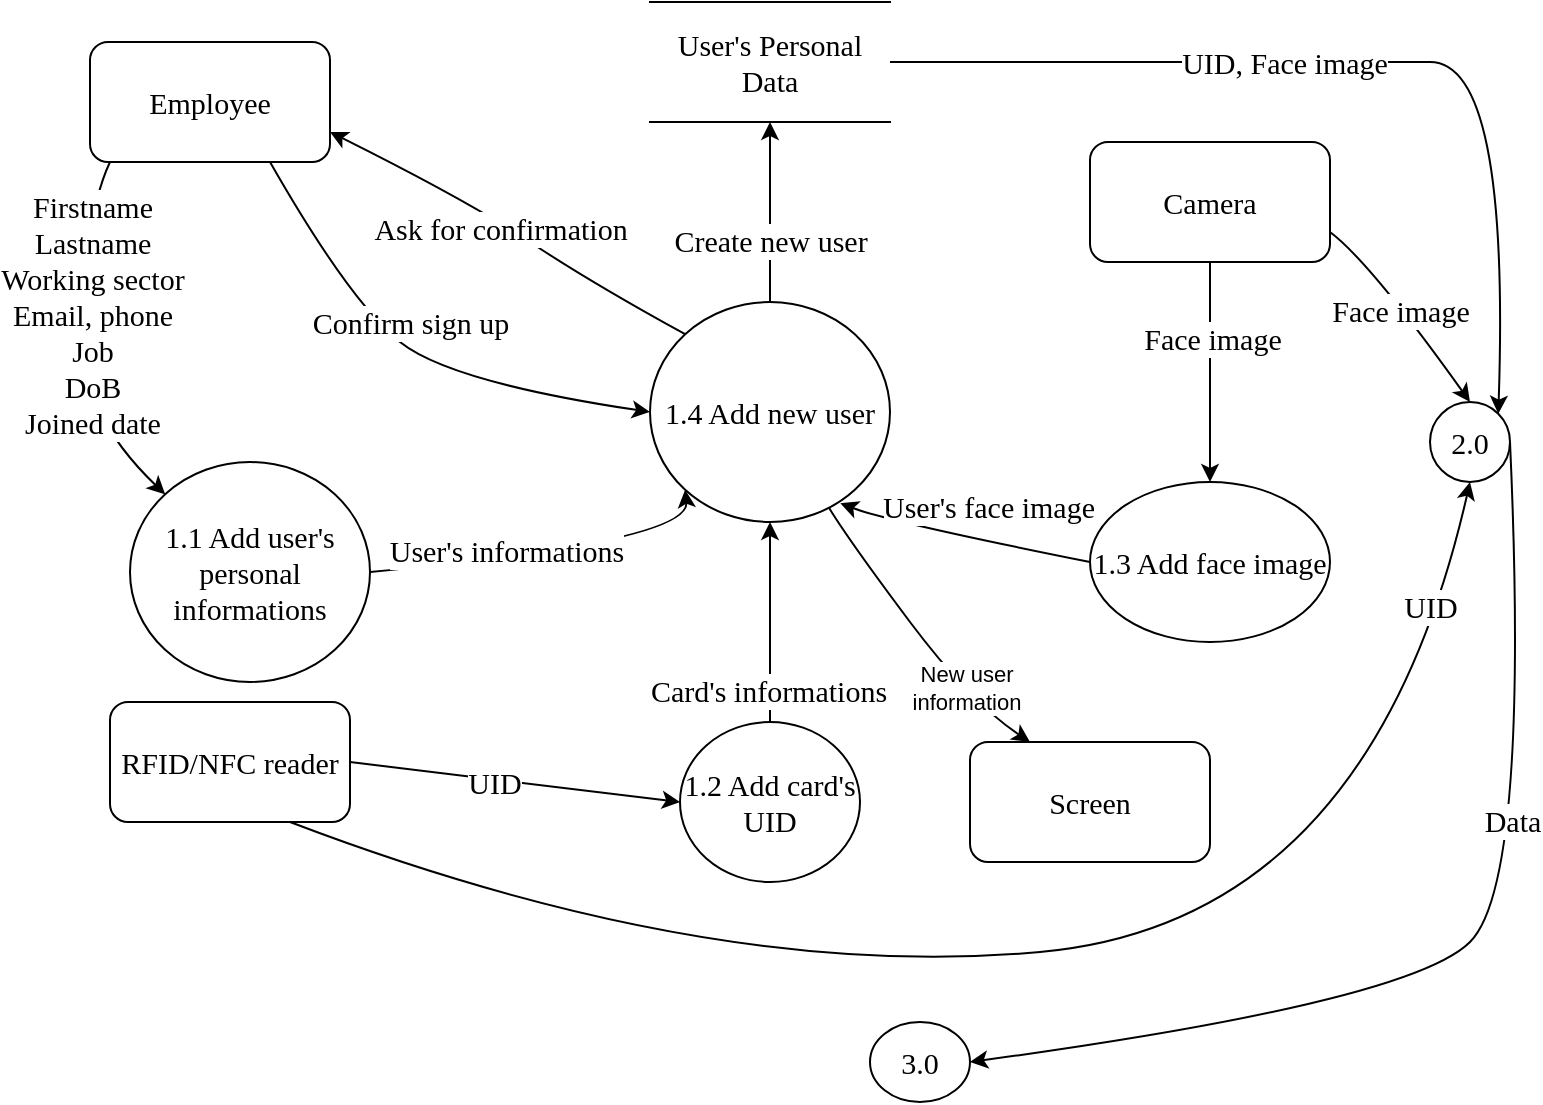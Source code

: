 <mxfile version="19.0.3" type="device"><diagram id="48Ti4a2o96BWrbXMQiaO" name="Page-1"><mxGraphModel dx="1037" dy="640" grid="1" gridSize="10" guides="1" tooltips="1" connect="1" arrows="1" fold="1" page="1" pageScale="1" pageWidth="827" pageHeight="1169" math="0" shadow="0"><root><mxCell id="0"/><mxCell id="1" parent="0"/><mxCell id="D2a95OKzljxfDCXw_Kl4-2" value="User's Personal Data" style="shape=partialRectangle;whiteSpace=wrap;html=1;left=0;right=0;fillColor=none;fontFamily=Times New Roman;fontSize=15;" parent="1" vertex="1"><mxGeometry x="350" y="20" width="120" height="60" as="geometry"/></mxCell><mxCell id="D2a95OKzljxfDCXw_Kl4-3" value="Employee" style="rounded=1;whiteSpace=wrap;html=1;fontFamily=Times New Roman;fontSize=15;" parent="1" vertex="1"><mxGeometry x="70" y="40" width="120" height="60" as="geometry"/></mxCell><mxCell id="D2a95OKzljxfDCXw_Kl4-4" value="1.1 Add user's personal informations" style="ellipse;whiteSpace=wrap;html=1;fontFamily=Times New Roman;fontSize=15;" parent="1" vertex="1"><mxGeometry x="90" y="250" width="120" height="110" as="geometry"/></mxCell><mxCell id="D2a95OKzljxfDCXw_Kl4-20" style="edgeStyle=orthogonalEdgeStyle;rounded=0;orthogonalLoop=1;jettySize=auto;html=1;exitX=0.5;exitY=0;exitDx=0;exitDy=0;fontFamily=Times New Roman;fontSize=15;" parent="1" source="D2a95OKzljxfDCXw_Kl4-5" target="D2a95OKzljxfDCXw_Kl4-13" edge="1"><mxGeometry relative="1" as="geometry"/></mxCell><mxCell id="D2a95OKzljxfDCXw_Kl4-25" value="Card's informations" style="edgeLabel;html=1;align=center;verticalAlign=middle;resizable=0;points=[];fontSize=15;fontFamily=Times New Roman;" parent="D2a95OKzljxfDCXw_Kl4-20" vertex="1" connectable="0"><mxGeometry x="-0.236" y="1" relative="1" as="geometry"><mxPoint y="22" as="offset"/></mxGeometry></mxCell><mxCell id="D2a95OKzljxfDCXw_Kl4-5" value="1.2 Add card's UID" style="ellipse;whiteSpace=wrap;html=1;fontFamily=Times New Roman;fontSize=15;" parent="1" vertex="1"><mxGeometry x="365" y="380" width="90" height="80" as="geometry"/></mxCell><mxCell id="D2a95OKzljxfDCXw_Kl4-6" value="1.3 Add face image" style="ellipse;whiteSpace=wrap;html=1;fontFamily=Times New Roman;fontSize=15;" parent="1" vertex="1"><mxGeometry x="570" y="260" width="120" height="80" as="geometry"/></mxCell><mxCell id="D2a95OKzljxfDCXw_Kl4-7" value="2.0" style="ellipse;whiteSpace=wrap;html=1;fontFamily=Times New Roman;fontSize=15;" parent="1" vertex="1"><mxGeometry x="740" y="220" width="40" height="40" as="geometry"/></mxCell><mxCell id="D2a95OKzljxfDCXw_Kl4-8" value="3.0" style="ellipse;whiteSpace=wrap;html=1;fontFamily=Times New Roman;fontSize=15;" parent="1" vertex="1"><mxGeometry x="460" y="530" width="50" height="40" as="geometry"/></mxCell><mxCell id="D2a95OKzljxfDCXw_Kl4-10" value="Camera" style="rounded=1;whiteSpace=wrap;html=1;fontFamily=Times New Roman;fontSize=15;" parent="1" vertex="1"><mxGeometry x="570" y="90" width="120" height="60" as="geometry"/></mxCell><mxCell id="D2a95OKzljxfDCXw_Kl4-11" value="Screen" style="rounded=1;whiteSpace=wrap;html=1;fontFamily=Times New Roman;fontSize=15;" parent="1" vertex="1"><mxGeometry x="510" y="390" width="120" height="60" as="geometry"/></mxCell><mxCell id="D2a95OKzljxfDCXw_Kl4-12" value="RFID/NFC reader" style="rounded=1;whiteSpace=wrap;html=1;fontFamily=Times New Roman;fontSize=15;" parent="1" vertex="1"><mxGeometry x="80" y="370" width="120" height="60" as="geometry"/></mxCell><mxCell id="D2a95OKzljxfDCXw_Kl4-13" value="1.4 Add new user" style="ellipse;whiteSpace=wrap;html=1;fontFamily=Times New Roman;fontSize=15;" parent="1" vertex="1"><mxGeometry x="350" y="170" width="120" height="110" as="geometry"/></mxCell><mxCell id="D2a95OKzljxfDCXw_Kl4-15" value="" style="curved=1;endArrow=classic;html=1;rounded=0;fontFamily=Times New Roman;fontSize=15;exitX=0;exitY=1;exitDx=0;exitDy=0;entryX=0;entryY=0;entryDx=0;entryDy=0;" parent="1" target="D2a95OKzljxfDCXw_Kl4-4" edge="1"><mxGeometry width="50" height="50" relative="1" as="geometry"><mxPoint x="80" y="100" as="sourcePoint"/><mxPoint x="109.412" y="276.368" as="targetPoint"/><Array as="points"><mxPoint x="70" y="121"/><mxPoint x="60" y="220.78"/></Array></mxGeometry></mxCell><mxCell id="D2a95OKzljxfDCXw_Kl4-41" value="Firstname&lt;br&gt;Lastname&lt;br&gt;Working sector&lt;br&gt;Email, phone&lt;br&gt;Job&lt;br&gt;DoB&lt;br&gt;Joined date" style="edgeLabel;html=1;align=center;verticalAlign=middle;resizable=0;points=[];fontSize=15;fontFamily=Times New Roman;" parent="D2a95OKzljxfDCXw_Kl4-15" vertex="1" connectable="0"><mxGeometry x="-0.002" y="1" relative="1" as="geometry"><mxPoint x="7" y="-16" as="offset"/></mxGeometry></mxCell><mxCell id="D2a95OKzljxfDCXw_Kl4-16" value="" style="curved=1;endArrow=classic;html=1;rounded=0;fontFamily=Times New Roman;fontSize=15;exitX=1;exitY=0.5;exitDx=0;exitDy=0;entryX=0;entryY=0.5;entryDx=0;entryDy=0;" parent="1" source="D2a95OKzljxfDCXw_Kl4-12" target="D2a95OKzljxfDCXw_Kl4-5" edge="1"><mxGeometry width="50" height="50" relative="1" as="geometry"><mxPoint x="220" y="440" as="sourcePoint"/><mxPoint x="270" y="390" as="targetPoint"/><Array as="points"/></mxGeometry></mxCell><mxCell id="D2a95OKzljxfDCXw_Kl4-22" value="UID" style="edgeLabel;html=1;align=center;verticalAlign=middle;resizable=0;points=[];fontSize=15;fontFamily=Times New Roman;" parent="D2a95OKzljxfDCXw_Kl4-16" vertex="1" connectable="0"><mxGeometry x="-0.133" y="-1" relative="1" as="geometry"><mxPoint as="offset"/></mxGeometry></mxCell><mxCell id="D2a95OKzljxfDCXw_Kl4-17" value="" style="curved=1;endArrow=classic;html=1;rounded=0;fontFamily=Times New Roman;fontSize=15;entryX=0.5;entryY=0;entryDx=0;entryDy=0;exitX=0.5;exitY=1;exitDx=0;exitDy=0;" parent="1" source="D2a95OKzljxfDCXw_Kl4-10" target="D2a95OKzljxfDCXw_Kl4-6" edge="1"><mxGeometry width="50" height="50" relative="1" as="geometry"><mxPoint x="540" y="160" as="sourcePoint"/><mxPoint x="570" y="190" as="targetPoint"/><Array as="points"/></mxGeometry></mxCell><mxCell id="D2a95OKzljxfDCXw_Kl4-32" value="Face image" style="edgeLabel;html=1;align=center;verticalAlign=middle;resizable=0;points=[];fontSize=15;fontFamily=Times New Roman;" parent="D2a95OKzljxfDCXw_Kl4-17" vertex="1" connectable="0"><mxGeometry x="-0.293" y="1" relative="1" as="geometry"><mxPoint y="-1" as="offset"/></mxGeometry></mxCell><mxCell id="D2a95OKzljxfDCXw_Kl4-18" value="" style="curved=1;endArrow=classic;html=1;rounded=0;fontFamily=Times New Roman;fontSize=15;entryX=0.793;entryY=0.915;entryDx=0;entryDy=0;exitX=0;exitY=0.5;exitDx=0;exitDy=0;entryPerimeter=0;" parent="1" source="D2a95OKzljxfDCXw_Kl4-6" target="D2a95OKzljxfDCXw_Kl4-13" edge="1"><mxGeometry width="50" height="50" relative="1" as="geometry"><mxPoint x="420" y="310" as="sourcePoint"/><mxPoint x="470" y="260" as="targetPoint"/><Array as="points"><mxPoint x="470" y="280"/></Array></mxGeometry></mxCell><mxCell id="D2a95OKzljxfDCXw_Kl4-38" value="User's face image" style="edgeLabel;html=1;align=center;verticalAlign=middle;resizable=0;points=[];fontSize=15;fontFamily=Times New Roman;" parent="D2a95OKzljxfDCXw_Kl4-18" vertex="1" connectable="0"><mxGeometry x="0.031" y="-5" relative="1" as="geometry"><mxPoint x="13" y="-10" as="offset"/></mxGeometry></mxCell><mxCell id="D2a95OKzljxfDCXw_Kl4-19" value="" style="curved=1;endArrow=classic;html=1;rounded=0;fontFamily=Times New Roman;fontSize=15;exitX=1;exitY=0.5;exitDx=0;exitDy=0;entryX=0;entryY=1;entryDx=0;entryDy=0;" parent="1" source="D2a95OKzljxfDCXw_Kl4-4" target="D2a95OKzljxfDCXw_Kl4-13" edge="1"><mxGeometry width="50" height="50" relative="1" as="geometry"><mxPoint x="370" y="340" as="sourcePoint"/><mxPoint x="420" y="290" as="targetPoint"/><Array as="points"><mxPoint x="370" y="290"/></Array></mxGeometry></mxCell><mxCell id="D2a95OKzljxfDCXw_Kl4-37" value="User's informations" style="edgeLabel;html=1;align=center;verticalAlign=middle;resizable=0;points=[];fontSize=15;fontFamily=Times New Roman;" parent="D2a95OKzljxfDCXw_Kl4-19" vertex="1" connectable="0"><mxGeometry x="-0.425" y="2" relative="1" as="geometry"><mxPoint x="15" y="-4" as="offset"/></mxGeometry></mxCell><mxCell id="D2a95OKzljxfDCXw_Kl4-23" value="" style="curved=1;endArrow=classic;html=1;rounded=0;fontFamily=Times New Roman;fontSize=15;exitX=0.5;exitY=0;exitDx=0;exitDy=0;entryX=0.5;entryY=1;entryDx=0;entryDy=0;" parent="1" source="D2a95OKzljxfDCXw_Kl4-13" target="D2a95OKzljxfDCXw_Kl4-2" edge="1"><mxGeometry width="50" height="50" relative="1" as="geometry"><mxPoint x="440" y="160" as="sourcePoint"/><mxPoint x="490" y="110" as="targetPoint"/><Array as="points"/></mxGeometry></mxCell><mxCell id="D2a95OKzljxfDCXw_Kl4-26" value="Create new user" style="edgeLabel;html=1;align=center;verticalAlign=middle;resizable=0;points=[];fontSize=15;fontFamily=Times New Roman;" parent="D2a95OKzljxfDCXw_Kl4-23" vertex="1" connectable="0"><mxGeometry x="-0.311" relative="1" as="geometry"><mxPoint as="offset"/></mxGeometry></mxCell><mxCell id="D2a95OKzljxfDCXw_Kl4-28" value="" style="curved=1;endArrow=classic;html=1;rounded=0;fontFamily=Times New Roman;fontSize=15;entryX=1;entryY=0.75;entryDx=0;entryDy=0;exitX=0;exitY=0;exitDx=0;exitDy=0;" parent="1" source="D2a95OKzljxfDCXw_Kl4-13" target="D2a95OKzljxfDCXw_Kl4-3" edge="1"><mxGeometry width="50" height="50" relative="1" as="geometry"><mxPoint x="260" y="170" as="sourcePoint"/><mxPoint x="310" y="120" as="targetPoint"/><Array as="points"><mxPoint x="320" y="160"/><mxPoint x="260" y="120"/></Array></mxGeometry></mxCell><mxCell id="D2a95OKzljxfDCXw_Kl4-31" value="Ask for confirmation" style="edgeLabel;html=1;align=center;verticalAlign=middle;resizable=0;points=[];fontSize=15;fontFamily=Times New Roman;" parent="D2a95OKzljxfDCXw_Kl4-28" vertex="1" connectable="0"><mxGeometry x="0.052" y="1" relative="1" as="geometry"><mxPoint y="1" as="offset"/></mxGeometry></mxCell><mxCell id="D2a95OKzljxfDCXw_Kl4-29" value="" style="curved=1;endArrow=classic;html=1;rounded=0;fontFamily=Times New Roman;fontSize=15;exitX=0.75;exitY=1;exitDx=0;exitDy=0;entryX=0;entryY=0.5;entryDx=0;entryDy=0;" parent="1" source="D2a95OKzljxfDCXw_Kl4-3" target="D2a95OKzljxfDCXw_Kl4-13" edge="1"><mxGeometry width="50" height="50" relative="1" as="geometry"><mxPoint x="250" y="170" as="sourcePoint"/><mxPoint x="200" y="220" as="targetPoint"/><Array as="points"><mxPoint x="200" y="170"/><mxPoint x="250" y="210"/></Array></mxGeometry></mxCell><mxCell id="D2a95OKzljxfDCXw_Kl4-30" value="Confirm sign up" style="edgeLabel;html=1;align=center;verticalAlign=middle;resizable=0;points=[];fontSize=15;fontFamily=Times New Roman;" parent="D2a95OKzljxfDCXw_Kl4-29" vertex="1" connectable="0"><mxGeometry x="-0.201" y="1" relative="1" as="geometry"><mxPoint x="16" as="offset"/></mxGeometry></mxCell><mxCell id="D2a95OKzljxfDCXw_Kl4-33" value="" style="curved=1;endArrow=classic;html=1;rounded=0;fontFamily=Times New Roman;fontSize=15;entryX=0.25;entryY=0;entryDx=0;entryDy=0;" parent="1" source="D2a95OKzljxfDCXw_Kl4-13" target="D2a95OKzljxfDCXw_Kl4-11" edge="1"><mxGeometry width="50" height="50" relative="1" as="geometry"><mxPoint x="580" y="410" as="sourcePoint"/><mxPoint x="530" y="460" as="targetPoint"/><Array as="points"><mxPoint x="450" y="290"/><mxPoint x="510" y="370"/></Array></mxGeometry></mxCell><mxCell id="fUSvT9riQ8CagPp7PPuV-1" value="New user&lt;br&gt;information" style="edgeLabel;html=1;align=center;verticalAlign=middle;resizable=0;points=[];" parent="D2a95OKzljxfDCXw_Kl4-33" vertex="1" connectable="0"><mxGeometry x="0.445" y="2" relative="1" as="geometry"><mxPoint as="offset"/></mxGeometry></mxCell><mxCell id="D2a95OKzljxfDCXw_Kl4-34" value="" style="curved=1;endArrow=classic;html=1;rounded=0;fontFamily=Times New Roman;fontSize=15;exitX=1;exitY=0.75;exitDx=0;exitDy=0;entryX=0.5;entryY=0;entryDx=0;entryDy=0;" parent="1" source="D2a95OKzljxfDCXw_Kl4-10" target="D2a95OKzljxfDCXw_Kl4-7" edge="1"><mxGeometry width="50" height="50" relative="1" as="geometry"><mxPoint x="720" y="160" as="sourcePoint"/><mxPoint x="770" y="110" as="targetPoint"/><Array as="points"><mxPoint x="710" y="150"/></Array></mxGeometry></mxCell><mxCell id="D2a95OKzljxfDCXw_Kl4-39" value="Face image" style="edgeLabel;html=1;align=center;verticalAlign=middle;resizable=0;points=[];fontSize=15;fontFamily=Times New Roman;" parent="D2a95OKzljxfDCXw_Kl4-34" vertex="1" connectable="0"><mxGeometry x="-0.04" y="-1" relative="1" as="geometry"><mxPoint x="-1" as="offset"/></mxGeometry></mxCell><mxCell id="D2a95OKzljxfDCXw_Kl4-36" value="" style="curved=1;endArrow=classic;html=1;rounded=0;fontFamily=Times New Roman;fontSize=15;exitX=0.75;exitY=1;exitDx=0;exitDy=0;entryX=0.5;entryY=1;entryDx=0;entryDy=0;" parent="1" source="D2a95OKzljxfDCXw_Kl4-12" target="D2a95OKzljxfDCXw_Kl4-7" edge="1"><mxGeometry width="50" height="50" relative="1" as="geometry"><mxPoint x="200" y="550" as="sourcePoint"/><mxPoint x="250" y="500" as="targetPoint"/><Array as="points"><mxPoint x="380" y="510"/><mxPoint x="710" y="480"/></Array></mxGeometry></mxCell><mxCell id="D2a95OKzljxfDCXw_Kl4-40" value="UID" style="edgeLabel;html=1;align=center;verticalAlign=middle;resizable=0;points=[];fontSize=15;fontFamily=Times New Roman;" parent="D2a95OKzljxfDCXw_Kl4-36" vertex="1" connectable="0"><mxGeometry x="0.835" y="6" relative="1" as="geometry"><mxPoint as="offset"/></mxGeometry></mxCell><mxCell id="D2a95OKzljxfDCXw_Kl4-42" value="" style="curved=1;endArrow=classic;html=1;rounded=0;fontFamily=Times New Roman;fontSize=15;exitX=1;exitY=0.5;exitDx=0;exitDy=0;entryX=1;entryY=0.5;entryDx=0;entryDy=0;" parent="1" source="D2a95OKzljxfDCXw_Kl4-7" target="D2a95OKzljxfDCXw_Kl4-8" edge="1"><mxGeometry width="50" height="50" relative="1" as="geometry"><mxPoint x="770" y="490" as="sourcePoint"/><mxPoint x="720" y="540" as="targetPoint"/><Array as="points"><mxPoint x="790" y="460"/><mxPoint x="730" y="520"/></Array></mxGeometry></mxCell><mxCell id="D2a95OKzljxfDCXw_Kl4-45" value="Data" style="edgeLabel;html=1;align=center;verticalAlign=middle;resizable=0;points=[];fontSize=15;fontFamily=Times New Roman;" parent="D2a95OKzljxfDCXw_Kl4-42" vertex="1" connectable="0"><mxGeometry x="-0.283" y="-8" relative="1" as="geometry"><mxPoint as="offset"/></mxGeometry></mxCell><mxCell id="D2a95OKzljxfDCXw_Kl4-43" value="" style="curved=1;endArrow=classic;html=1;rounded=0;fontFamily=Times New Roman;fontSize=15;exitX=1;exitY=0.5;exitDx=0;exitDy=0;entryX=1;entryY=0;entryDx=0;entryDy=0;" parent="1" source="D2a95OKzljxfDCXw_Kl4-2" target="D2a95OKzljxfDCXw_Kl4-7" edge="1"><mxGeometry width="50" height="50" relative="1" as="geometry"><mxPoint x="710" y="70" as="sourcePoint"/><mxPoint x="760" y="20" as="targetPoint"/><Array as="points"><mxPoint x="700" y="50"/><mxPoint x="780" y="50"/></Array></mxGeometry></mxCell><mxCell id="D2a95OKzljxfDCXw_Kl4-44" value="UID, Face image" style="edgeLabel;html=1;align=center;verticalAlign=middle;resizable=0;points=[];fontSize=15;fontFamily=Times New Roman;" parent="D2a95OKzljxfDCXw_Kl4-43" vertex="1" connectable="0"><mxGeometry x="-0.192" relative="1" as="geometry"><mxPoint as="offset"/></mxGeometry></mxCell></root></mxGraphModel></diagram></mxfile>